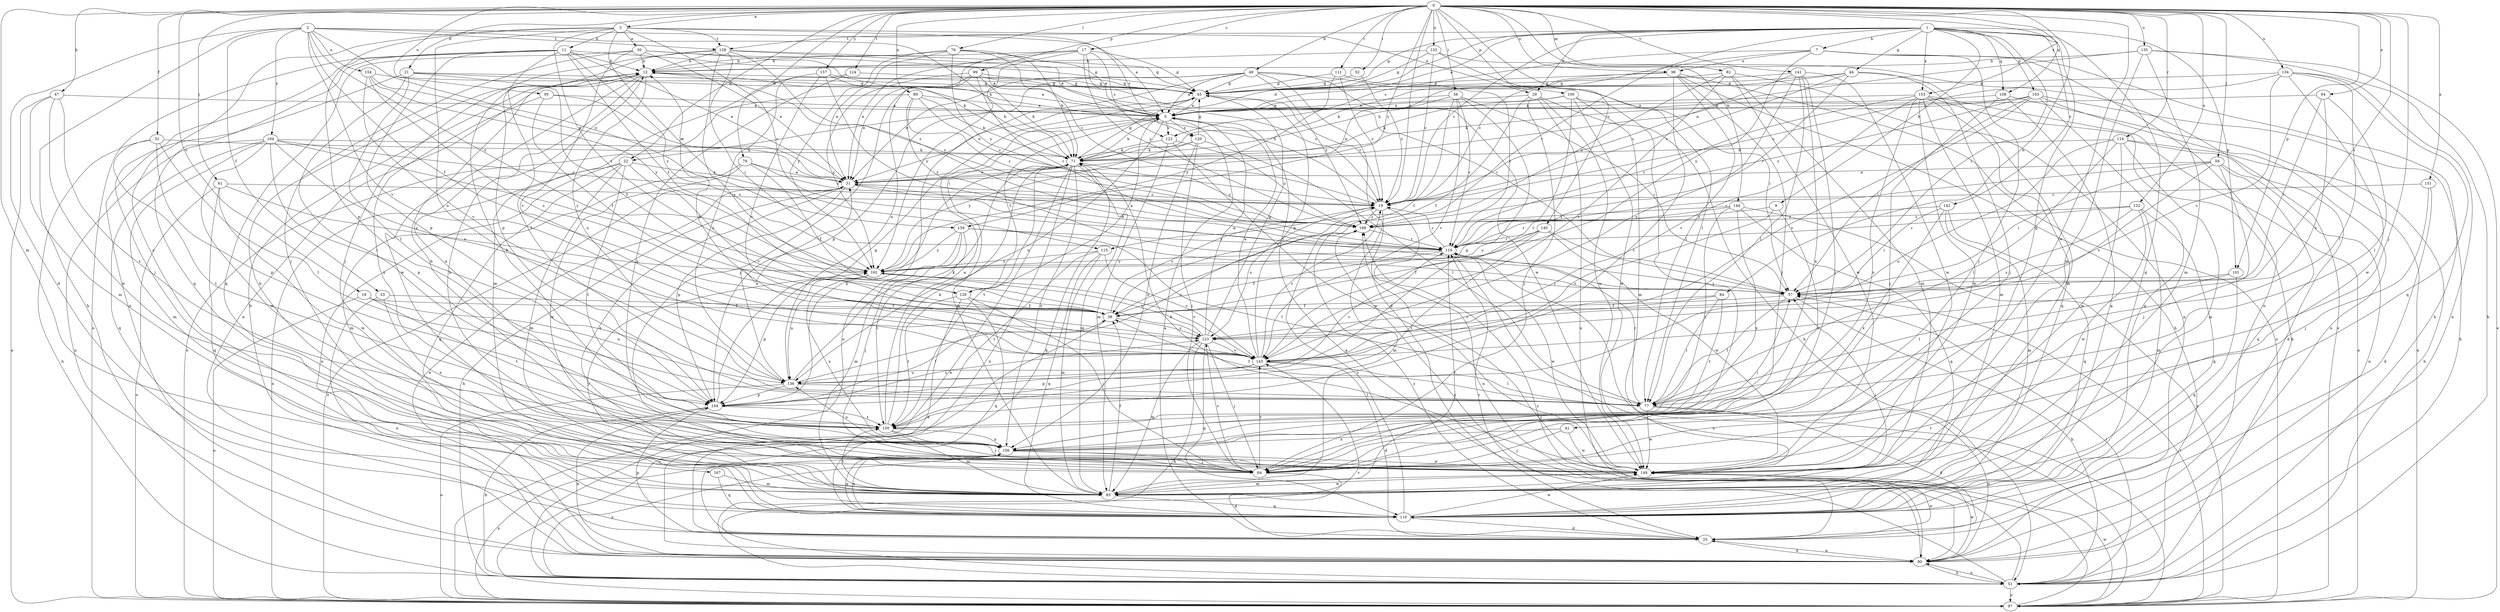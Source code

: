 strict digraph  {
0;
1;
2;
3;
5;
7;
9;
11;
12;
17;
18;
19;
21;
22;
25;
29;
30;
31;
32;
33;
38;
41;
44;
45;
47;
49;
51;
52;
56;
57;
59;
61;
64;
71;
76;
77;
79;
82;
83;
84;
89;
90;
94;
95;
96;
97;
99;
100;
101;
103;
104;
108;
110;
111;
114;
115;
116;
120;
122;
123;
124;
128;
129;
130;
132;
133;
134;
135;
136;
140;
141;
142;
143;
144;
149;
151;
153;
154;
156;
157;
159;
162;
164;
167;
168;
0 -> 3  [label=a];
0 -> 17  [label=c];
0 -> 18  [label=c];
0 -> 19  [label=c];
0 -> 21  [label=d];
0 -> 22  [label=d];
0 -> 32  [label=f];
0 -> 47  [label=h];
0 -> 49  [label=h];
0 -> 52  [label=i];
0 -> 56  [label=i];
0 -> 57  [label=i];
0 -> 59  [label=j];
0 -> 61  [label=j];
0 -> 64  [label=j];
0 -> 76  [label=l];
0 -> 79  [label=m];
0 -> 82  [label=m];
0 -> 83  [label=m];
0 -> 84  [label=n];
0 -> 89  [label=n];
0 -> 94  [label=o];
0 -> 95  [label=o];
0 -> 96  [label=o];
0 -> 99  [label=p];
0 -> 100  [label=p];
0 -> 101  [label=p];
0 -> 108  [label=q];
0 -> 111  [label=r];
0 -> 114  [label=r];
0 -> 124  [label=t];
0 -> 132  [label=u];
0 -> 133  [label=u];
0 -> 134  [label=u];
0 -> 135  [label=u];
0 -> 140  [label=v];
0 -> 141  [label=v];
0 -> 144  [label=w];
0 -> 149  [label=w];
0 -> 151  [label=x];
0 -> 153  [label=x];
0 -> 157  [label=y];
0 -> 159  [label=y];
1 -> 5  [label=a];
1 -> 7  [label=b];
1 -> 9  [label=b];
1 -> 19  [label=c];
1 -> 22  [label=d];
1 -> 29  [label=e];
1 -> 41  [label=g];
1 -> 44  [label=g];
1 -> 45  [label=g];
1 -> 57  [label=i];
1 -> 101  [label=p];
1 -> 103  [label=p];
1 -> 108  [label=q];
1 -> 110  [label=q];
1 -> 115  [label=r];
1 -> 128  [label=t];
1 -> 142  [label=v];
1 -> 153  [label=x];
2 -> 5  [label=a];
2 -> 25  [label=d];
2 -> 33  [label=f];
2 -> 38  [label=f];
2 -> 51  [label=h];
2 -> 71  [label=k];
2 -> 128  [label=t];
2 -> 143  [label=v];
2 -> 154  [label=x];
2 -> 159  [label=y];
2 -> 162  [label=y];
2 -> 164  [label=z];
3 -> 11  [label=b];
3 -> 29  [label=e];
3 -> 30  [label=e];
3 -> 104  [label=p];
3 -> 115  [label=r];
3 -> 116  [label=r];
3 -> 120  [label=s];
3 -> 128  [label=t];
3 -> 129  [label=t];
3 -> 136  [label=u];
3 -> 167  [label=z];
5 -> 71  [label=k];
5 -> 83  [label=m];
5 -> 120  [label=s];
5 -> 122  [label=s];
5 -> 129  [label=t];
5 -> 136  [label=u];
7 -> 19  [label=c];
7 -> 51  [label=h];
7 -> 64  [label=j];
7 -> 90  [label=n];
7 -> 96  [label=o];
7 -> 122  [label=s];
7 -> 162  [label=y];
9 -> 143  [label=v];
9 -> 156  [label=x];
9 -> 168  [label=z];
11 -> 12  [label=b];
11 -> 31  [label=e];
11 -> 45  [label=g];
11 -> 77  [label=l];
11 -> 90  [label=n];
11 -> 97  [label=o];
11 -> 104  [label=p];
11 -> 110  [label=q];
11 -> 129  [label=t];
11 -> 162  [label=y];
12 -> 45  [label=g];
12 -> 90  [label=n];
12 -> 136  [label=u];
12 -> 149  [label=w];
12 -> 156  [label=x];
12 -> 168  [label=z];
17 -> 12  [label=b];
17 -> 31  [label=e];
17 -> 45  [label=g];
17 -> 57  [label=i];
17 -> 122  [label=s];
17 -> 136  [label=u];
17 -> 162  [label=y];
17 -> 168  [label=z];
18 -> 38  [label=f];
18 -> 97  [label=o];
18 -> 130  [label=t];
18 -> 136  [label=u];
19 -> 12  [label=b];
19 -> 83  [label=m];
19 -> 90  [label=n];
19 -> 123  [label=s];
19 -> 168  [label=z];
21 -> 5  [label=a];
21 -> 38  [label=f];
21 -> 45  [label=g];
21 -> 64  [label=j];
21 -> 77  [label=l];
21 -> 130  [label=t];
22 -> 31  [label=e];
22 -> 83  [label=m];
22 -> 90  [label=n];
22 -> 97  [label=o];
22 -> 110  [label=q];
22 -> 130  [label=t];
22 -> 143  [label=v];
25 -> 5  [label=a];
25 -> 12  [label=b];
25 -> 71  [label=k];
25 -> 90  [label=n];
25 -> 104  [label=p];
25 -> 116  [label=r];
25 -> 149  [label=w];
25 -> 168  [label=z];
29 -> 5  [label=a];
29 -> 38  [label=f];
29 -> 51  [label=h];
29 -> 64  [label=j];
29 -> 90  [label=n];
29 -> 149  [label=w];
30 -> 5  [label=a];
30 -> 12  [label=b];
30 -> 31  [label=e];
30 -> 64  [label=j];
30 -> 71  [label=k];
30 -> 110  [label=q];
30 -> 143  [label=v];
31 -> 19  [label=c];
31 -> 51  [label=h];
31 -> 57  [label=i];
31 -> 90  [label=n];
31 -> 97  [label=o];
31 -> 104  [label=p];
32 -> 51  [label=h];
32 -> 71  [label=k];
32 -> 77  [label=l];
32 -> 104  [label=p];
32 -> 130  [label=t];
33 -> 38  [label=f];
33 -> 90  [label=n];
33 -> 156  [label=x];
38 -> 19  [label=c];
38 -> 97  [label=o];
38 -> 123  [label=s];
41 -> 64  [label=j];
41 -> 149  [label=w];
41 -> 156  [label=x];
44 -> 19  [label=c];
44 -> 45  [label=g];
44 -> 64  [label=j];
44 -> 71  [label=k];
44 -> 83  [label=m];
44 -> 116  [label=r];
45 -> 5  [label=a];
45 -> 19  [label=c];
45 -> 31  [label=e];
47 -> 5  [label=a];
47 -> 83  [label=m];
47 -> 97  [label=o];
47 -> 130  [label=t];
47 -> 149  [label=w];
49 -> 5  [label=a];
49 -> 25  [label=d];
49 -> 31  [label=e];
49 -> 45  [label=g];
49 -> 57  [label=i];
49 -> 97  [label=o];
49 -> 104  [label=p];
49 -> 149  [label=w];
49 -> 168  [label=z];
51 -> 5  [label=a];
51 -> 57  [label=i];
51 -> 90  [label=n];
51 -> 97  [label=o];
51 -> 143  [label=v];
51 -> 156  [label=x];
51 -> 168  [label=z];
52 -> 19  [label=c];
52 -> 45  [label=g];
56 -> 5  [label=a];
56 -> 31  [label=e];
56 -> 38  [label=f];
56 -> 57  [label=i];
56 -> 104  [label=p];
56 -> 116  [label=r];
56 -> 143  [label=v];
57 -> 38  [label=f];
57 -> 51  [label=h];
57 -> 77  [label=l];
59 -> 31  [label=e];
59 -> 57  [label=i];
59 -> 64  [label=j];
59 -> 90  [label=n];
59 -> 110  [label=q];
59 -> 116  [label=r];
59 -> 123  [label=s];
61 -> 19  [label=c];
61 -> 97  [label=o];
61 -> 110  [label=q];
61 -> 149  [label=w];
61 -> 162  [label=y];
64 -> 25  [label=d];
64 -> 31  [label=e];
64 -> 123  [label=s];
64 -> 143  [label=v];
71 -> 31  [label=e];
71 -> 45  [label=g];
71 -> 51  [label=h];
71 -> 83  [label=m];
71 -> 90  [label=n];
71 -> 130  [label=t];
71 -> 156  [label=x];
71 -> 168  [label=z];
76 -> 5  [label=a];
76 -> 12  [label=b];
76 -> 19  [label=c];
76 -> 31  [label=e];
76 -> 71  [label=k];
76 -> 162  [label=y];
76 -> 168  [label=z];
77 -> 25  [label=d];
77 -> 38  [label=f];
77 -> 90  [label=n];
77 -> 116  [label=r];
77 -> 149  [label=w];
79 -> 19  [label=c];
79 -> 31  [label=e];
79 -> 38  [label=f];
79 -> 83  [label=m];
79 -> 149  [label=w];
82 -> 45  [label=g];
82 -> 83  [label=m];
82 -> 90  [label=n];
82 -> 143  [label=v];
82 -> 149  [label=w];
82 -> 168  [label=z];
83 -> 12  [label=b];
83 -> 38  [label=f];
83 -> 57  [label=i];
83 -> 110  [label=q];
83 -> 116  [label=r];
83 -> 130  [label=t];
83 -> 149  [label=w];
83 -> 162  [label=y];
84 -> 38  [label=f];
84 -> 77  [label=l];
84 -> 123  [label=s];
84 -> 130  [label=t];
89 -> 5  [label=a];
89 -> 19  [label=c];
89 -> 71  [label=k];
89 -> 97  [label=o];
89 -> 116  [label=r];
89 -> 168  [label=z];
90 -> 25  [label=d];
90 -> 51  [label=h];
90 -> 149  [label=w];
90 -> 168  [label=z];
94 -> 5  [label=a];
94 -> 57  [label=i];
94 -> 77  [label=l];
94 -> 143  [label=v];
95 -> 5  [label=a];
95 -> 31  [label=e];
95 -> 38  [label=f];
95 -> 156  [label=x];
96 -> 45  [label=g];
96 -> 51  [label=h];
96 -> 64  [label=j];
96 -> 71  [label=k];
96 -> 77  [label=l];
96 -> 97  [label=o];
96 -> 130  [label=t];
97 -> 57  [label=i];
97 -> 116  [label=r];
97 -> 149  [label=w];
97 -> 156  [label=x];
97 -> 168  [label=z];
99 -> 19  [label=c];
99 -> 31  [label=e];
99 -> 45  [label=g];
99 -> 64  [label=j];
99 -> 71  [label=k];
99 -> 116  [label=r];
99 -> 162  [label=y];
100 -> 5  [label=a];
100 -> 64  [label=j];
100 -> 71  [label=k];
100 -> 83  [label=m];
100 -> 143  [label=v];
100 -> 149  [label=w];
101 -> 57  [label=i];
101 -> 77  [label=l];
101 -> 110  [label=q];
103 -> 5  [label=a];
103 -> 51  [label=h];
103 -> 57  [label=i];
103 -> 71  [label=k];
103 -> 90  [label=n];
103 -> 110  [label=q];
103 -> 143  [label=v];
103 -> 168  [label=z];
104 -> 38  [label=f];
104 -> 45  [label=g];
104 -> 51  [label=h];
104 -> 71  [label=k];
104 -> 90  [label=n];
104 -> 123  [label=s];
104 -> 130  [label=t];
108 -> 5  [label=a];
108 -> 64  [label=j];
108 -> 97  [label=o];
108 -> 110  [label=q];
110 -> 25  [label=d];
110 -> 149  [label=w];
110 -> 156  [label=x];
110 -> 168  [label=z];
111 -> 19  [label=c];
111 -> 45  [label=g];
111 -> 116  [label=r];
111 -> 162  [label=y];
114 -> 25  [label=d];
114 -> 51  [label=h];
114 -> 71  [label=k];
114 -> 77  [label=l];
114 -> 83  [label=m];
114 -> 136  [label=u];
114 -> 149  [label=w];
115 -> 83  [label=m];
115 -> 110  [label=q];
115 -> 130  [label=t];
115 -> 143  [label=v];
115 -> 162  [label=y];
116 -> 19  [label=c];
116 -> 31  [label=e];
116 -> 38  [label=f];
116 -> 97  [label=o];
116 -> 149  [label=w];
116 -> 162  [label=y];
120 -> 45  [label=g];
120 -> 64  [label=j];
120 -> 71  [label=k];
120 -> 77  [label=l];
120 -> 156  [label=x];
120 -> 162  [label=y];
122 -> 71  [label=k];
122 -> 83  [label=m];
122 -> 149  [label=w];
122 -> 168  [label=z];
123 -> 5  [label=a];
123 -> 45  [label=g];
123 -> 51  [label=h];
123 -> 64  [label=j];
123 -> 83  [label=m];
123 -> 110  [label=q];
123 -> 143  [label=v];
123 -> 162  [label=y];
124 -> 45  [label=g];
124 -> 136  [label=u];
124 -> 156  [label=x];
128 -> 5  [label=a];
128 -> 12  [label=b];
128 -> 45  [label=g];
128 -> 57  [label=i];
128 -> 64  [label=j];
128 -> 104  [label=p];
128 -> 123  [label=s];
128 -> 168  [label=z];
129 -> 5  [label=a];
129 -> 25  [label=d];
129 -> 38  [label=f];
129 -> 64  [label=j];
129 -> 110  [label=q];
129 -> 130  [label=t];
130 -> 5  [label=a];
130 -> 12  [label=b];
130 -> 64  [label=j];
130 -> 71  [label=k];
130 -> 83  [label=m];
130 -> 156  [label=x];
132 -> 83  [label=m];
132 -> 110  [label=q];
132 -> 116  [label=r];
132 -> 123  [label=s];
132 -> 149  [label=w];
132 -> 168  [label=z];
133 -> 12  [label=b];
133 -> 19  [label=c];
133 -> 45  [label=g];
133 -> 77  [label=l];
133 -> 97  [label=o];
134 -> 19  [label=c];
134 -> 45  [label=g];
134 -> 77  [label=l];
134 -> 90  [label=n];
134 -> 110  [label=q];
134 -> 123  [label=s];
134 -> 149  [label=w];
135 -> 12  [label=b];
135 -> 31  [label=e];
135 -> 51  [label=h];
135 -> 83  [label=m];
135 -> 97  [label=o];
135 -> 149  [label=w];
136 -> 19  [label=c];
136 -> 31  [label=e];
136 -> 71  [label=k];
136 -> 77  [label=l];
136 -> 97  [label=o];
136 -> 104  [label=p];
136 -> 116  [label=r];
140 -> 38  [label=f];
140 -> 57  [label=i];
140 -> 116  [label=r];
140 -> 130  [label=t];
140 -> 149  [label=w];
140 -> 162  [label=y];
141 -> 19  [label=c];
141 -> 45  [label=g];
141 -> 64  [label=j];
141 -> 77  [label=l];
141 -> 143  [label=v];
141 -> 149  [label=w];
141 -> 156  [label=x];
142 -> 57  [label=i];
142 -> 83  [label=m];
142 -> 110  [label=q];
142 -> 156  [label=x];
142 -> 168  [label=z];
143 -> 5  [label=a];
143 -> 12  [label=b];
143 -> 19  [label=c];
143 -> 25  [label=d];
143 -> 45  [label=g];
143 -> 77  [label=l];
143 -> 104  [label=p];
143 -> 136  [label=u];
144 -> 97  [label=o];
144 -> 110  [label=q];
144 -> 116  [label=r];
144 -> 130  [label=t];
144 -> 156  [label=x];
144 -> 168  [label=z];
149 -> 12  [label=b];
149 -> 71  [label=k];
149 -> 83  [label=m];
151 -> 19  [label=c];
151 -> 25  [label=d];
151 -> 64  [label=j];
153 -> 5  [label=a];
153 -> 51  [label=h];
153 -> 83  [label=m];
153 -> 97  [label=o];
153 -> 110  [label=q];
153 -> 116  [label=r];
153 -> 143  [label=v];
153 -> 149  [label=w];
153 -> 156  [label=x];
154 -> 31  [label=e];
154 -> 45  [label=g];
154 -> 123  [label=s];
154 -> 143  [label=v];
154 -> 162  [label=y];
156 -> 12  [label=b];
156 -> 57  [label=i];
156 -> 64  [label=j];
156 -> 110  [label=q];
156 -> 136  [label=u];
156 -> 149  [label=w];
157 -> 45  [label=g];
157 -> 57  [label=i];
157 -> 71  [label=k];
157 -> 83  [label=m];
157 -> 143  [label=v];
159 -> 64  [label=j];
159 -> 77  [label=l];
159 -> 83  [label=m];
159 -> 116  [label=r];
159 -> 130  [label=t];
159 -> 162  [label=y];
162 -> 57  [label=i];
162 -> 104  [label=p];
162 -> 136  [label=u];
162 -> 143  [label=v];
162 -> 156  [label=x];
164 -> 19  [label=c];
164 -> 71  [label=k];
164 -> 83  [label=m];
164 -> 90  [label=n];
164 -> 104  [label=p];
164 -> 110  [label=q];
164 -> 123  [label=s];
164 -> 149  [label=w];
164 -> 162  [label=y];
167 -> 83  [label=m];
167 -> 110  [label=q];
168 -> 116  [label=r];
}
